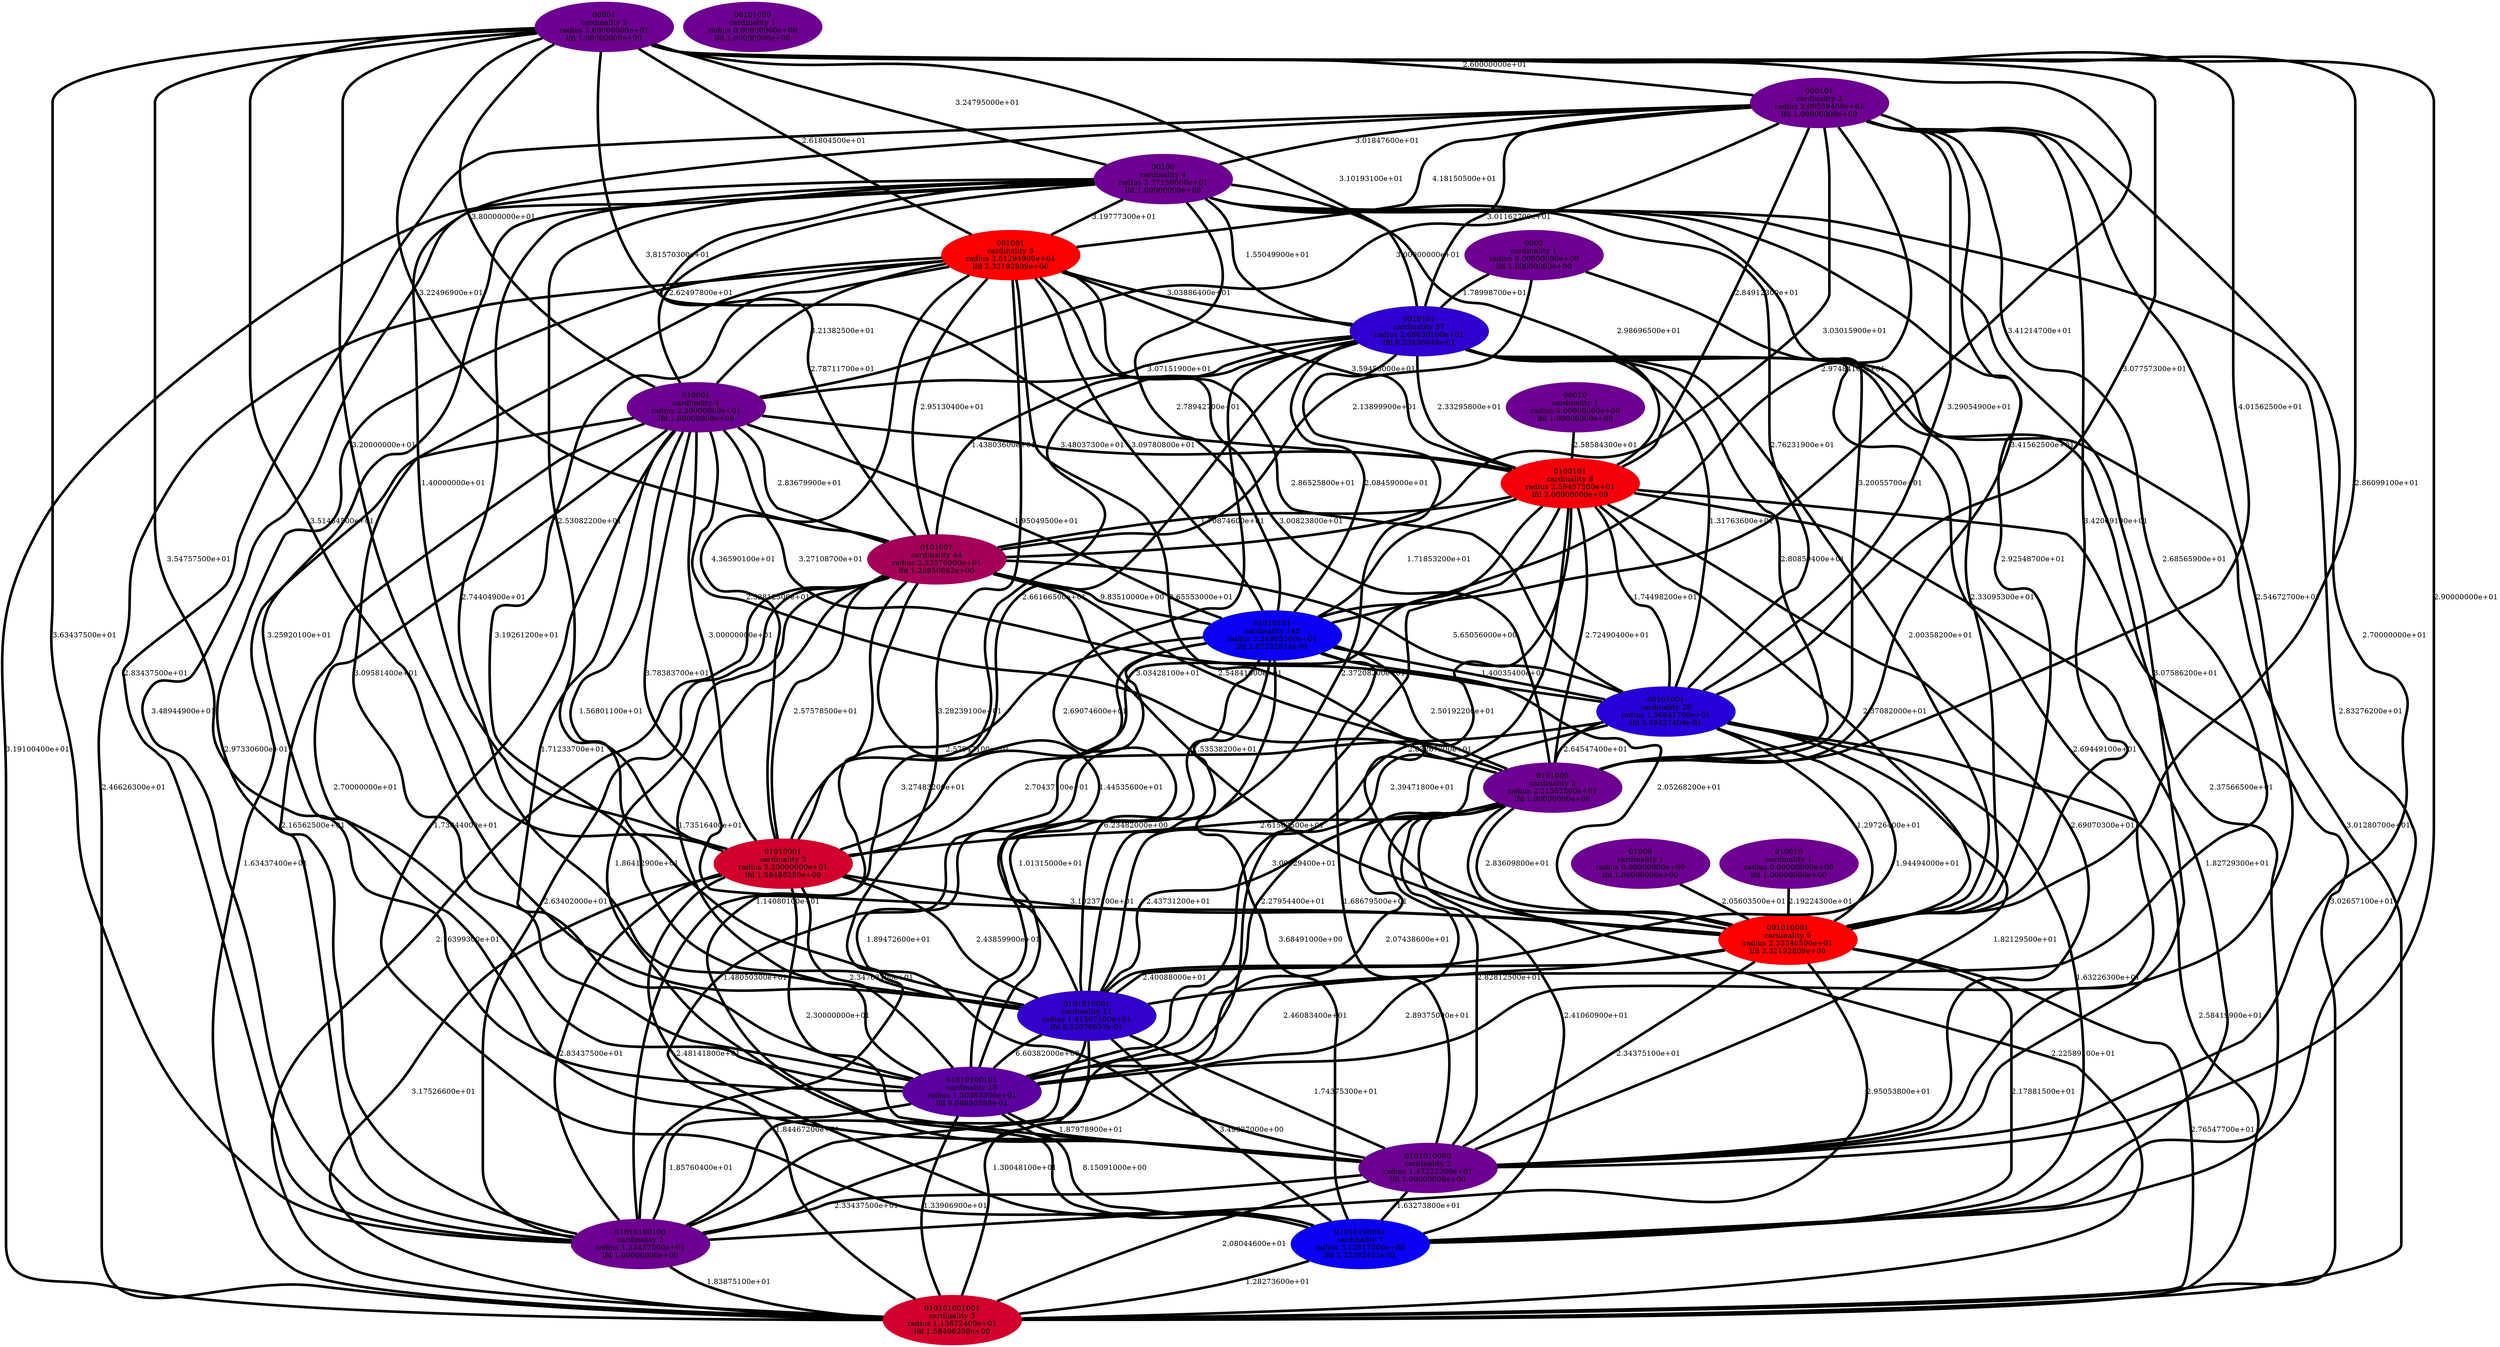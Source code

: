graph parent_cardinality_optimal_17 {
    edge[style=solid, penwidth="5", labeldistance="10"]
    0010101 [label="0010101\ncardinality 57\nradius 2.66630100e+01\nlfd 6.23436649e-01", color="#2F00CF", style="filled"]
    01010001 [label="01010001\ncardinality 3\nradius 2.20000000e+01\nlfd 1.58496250e+00", color="#D1002D", style="filled"]
    010101001001 [label="010101001001\ncardinality 3\nradius 1.13672400e+01\nlfd 1.58496250e+00", color="#D1002D", style="filled"]
    001010001 [label="001010001\ncardinality 5\nradius 2.33340500e+01\nlfd 2.32192809e+00", color="#FC0002", style="filled"]
    00101000 [label="00101000\ncardinality 1\nradius 0.00000000e+00\nlfd 1.00000000e+00", color="#6D0091", style="filled"]
    00010 [label="00010\ncardinality 1\nradius 0.00000000e+00\nlfd 1.00000000e+00", color="#6D0091", style="filled"]
    0100101 [label="0100101\ncardinality 8\nradius 2.59457300e+01\nlfd 2.00000000e+00", color="#F3000B", style="filled"]
    0101010000 [label="0101010000\ncardinality 2\nradius 1.47222200e+01\nlfd 1.00000000e+00", color="#6D0091", style="filled"]
    00100 [label="00100\ncardinality 4\nradius 2.77156600e+01\nlfd 1.00000000e+00", color="#6D0091", style="filled"]
    001001 [label="001001\ncardinality 5\nradius 2.61294900e+01\nlfd 2.32192809e+00", color="#FC0002", style="filled"]
    0101010001 [label="0101010001\ncardinality 11\nradius 1.41507100e+01\nlfd 6.52076697e-01", color="#3300CB", style="filled"]
    010001 [label="010001\ncardinality 4\nradius 2.20000000e+01\nlfd 1.00000000e+00", color="#6D0091", style="filled"]
    01000 [label="01000\ncardinality 1\nradius 0.00000000e+00\nlfd 1.00000000e+00", color="#6D0091", style="filled"]
    0101001 [label="0101001\ncardinality 44\nradius 2.32570900e+01\nlfd 1.28950662e+00", color="#A4005A", style="filled"]
    00101001 [label="00101001\ncardinality 28\nradius 1.56641700e+01\nlfd 5.59427409e-01", color="#2700D7", style="filled"]
    01010100100 [label="01010100100\ncardinality 2\nradius 1.23437500e+01\nlfd 1.00000000e+00", color="#6D0091", style="filled"]
    000101 [label="000101\ncardinality 2\nradius 2.09539400e+01\nlfd 1.00000000e+00", color="#6D0091", style="filled"]
    01010100001 [label="01010100001\ncardinality 7\nradius 3.12917000e+00\nlfd 2.22392421e-01", color="#0C00F2", style="filled"]
    00001 [label="00001\ncardinality 2\nradius 2.60000000e+01\nlfd 1.00000000e+00", color="#6D0091", style="filled"]
    0000 [label="0000\ncardinality 1\nradius 0.00000000e+00\nlfd 1.00000000e+00", color="#6D0091", style="filled"]
    010010 [label="010010\ncardinality 1\nradius 0.00000000e+00\nlfd 1.00000000e+00", color="#6D0091", style="filled"]
    01010101 [label="01010101\ncardinality 142\nradius 2.24865200e+01\nlfd 2.07232614e-01", color="#0C00F2", style="filled"]
    0101000 [label="0101000\ncardinality 2\nradius 2.21562500e+01\nlfd 1.00000000e+00", color="#6D0091", style="filled"]
    01010100101 [label="01010100101\ncardinality 15\nradius 1.50383300e+01\nlfd 9.06890596e-01", color="#5C00A2", style="filled"]
    0101010000 -- 01010100001 [label="1.63273800e+01"]
    000101 -- 0010101 [label="3.01162700e+01"]
    0101000 -- 01010100100 [label="2.89375000e+01"]
    01010101 -- 010101001001 [label="1.48050300e+01"]
    0101000 -- 001010001 [label="2.83609800e+01"]
    001001 -- 001010001 [label="2.65553000e+01"]
    0101010000 -- 01010100100 [label="2.33437500e+01"]
    001001 -- 0010101 [label="3.03886400e+01"]
    01010100100 -- 010101001001 [label="1.83875100e+01"]
    00101001 -- 01010100101 [label="2.27954400e+01"]
    00100 -- 0101000 [label="3.20055700e+01"]
    010001 -- 01010100100 [label="2.16562500e+01"]
    00001 -- 01010001 [label="3.20000000e+01"]
    00001 -- 001001 [label="2.61804500e+01"]
    0100101 -- 00101001 [label="1.74498200e+01"]
    00001 -- 01010100101 [label="3.54757500e+01"]
    001010001 -- 010101001001 [label="2.76547700e+01"]
    01010101 -- 01010100001 [label="3.68491000e+00"]
    0010101 -- 001010001 [label="2.00358200e+01"]
    001001 -- 0101010001 [label="3.19261200e+01"]
    01010001 -- 001010001 [label="3.10237100e+01"]
    0101010001 -- 01010100100 [label="1.84467200e+01"]
    00101001 -- 001010001 [label="1.29726400e+01"]
    00001 -- 00100 [label="3.24795000e+01"]
    00101001 -- 0101010001 [label="1.94494000e+01"]
    0000 -- 0101001 [label="2.13899900e+01"]
    00100 -- 0100101 [label="2.98696500e+01"]
    01010101 -- 01010001 [label="2.57947100e+01"]
    01010001 -- 0101010000 [label="2.30000000e+01"]
    000101 -- 01010100100 [label="2.83437500e+01"]
    010001 -- 0101000 [label="2.52812500e+01"]
    0101001 -- 0101010000 [label="1.86412900e+01"]
    001010001 -- 0101010000 [label="2.34375100e+01"]
    00100 -- 001001 [label="3.19777300e+01"]
    00101001 -- 0101000 [label="2.64547400e+01"]
    01010001 -- 01010100101 [label="2.34763100e+01"]
    000101 -- 0101010000 [label="2.70000000e+01"]
    00001 -- 0101001 [label="3.22496900e+01"]
    00100 -- 00101001 [label="2.76231900e+01"]
    001010001 -- 0101010001 [label="2.40088000e+01"]
    0010101 -- 00101001 [label="1.31763600e+01"]
    00101001 -- 010101001001 [label="2.58419900e+01"]
    01010101 -- 00101001 [label="1.40035400e+01"]
    0101001 -- 010101001001 [label="2.16399300e+01"]
    01010101 -- 001010001 [label="2.05268200e+01"]
    001001 -- 0101001 [label="2.95130400e+01"]
    01010101 -- 0101010000 [label="1.68679500e+01"]
    001001 -- 01010001 [label="4.36590100e+01"]
    00100 -- 0101010001 [label="2.74404900e+01"]
    0010101 -- 0101010000 [label="2.69449100e+01"]
    0100101 -- 0101001 [label="1.70874600e+01"]
    0010101 -- 01010100001 [label="2.37566500e+01"]
    01010100101 -- 0101010000 [label="1.87978900e+01"]
    001001 -- 00101001 [label="2.86525800e+01"]
    0100101 -- 01010100101 [label="2.39471800e+01"]
    01010100001 -- 010101001001 [label="1.28273600e+01"]
    01010100101 -- 010101001001 [label="1.33906900e+01"]
    010001 -- 001010001 [label="3.78383700e+01"]
    000101 -- 0101010001 [label="2.68565900e+01"]
    0101000 -- 01010100101 [label="2.07438600e+01"]
    000101 -- 00100 [label="3.01847600e+01"]
    010010 -- 001010001 [label="2.19224300e+01"]
    00001 -- 0100101 [label="3.81570300e+01"]
    010001 -- 0101010000 [label="2.70000000e+01"]
    00001 -- 0101010001 [label="3.51434500e+01"]
    01010101 -- 0101000 [label="2.50192200e+01"]
    0101001 -- 01010101 [label="9.83510000e+00"]
    001001 -- 01010100101 [label="3.09581400e+01"]
    01010101 -- 01010100101 [label="1.01315000e+01"]
    001001 -- 01010100100 [label="2.97330600e+01"]
    00001 -- 01010100100 [label="3.63437500e+01"]
    00100 -- 0101010000 [label="3.07586200e+01"]
    0101001 -- 00101001 [label="5.65056000e+00"]
    001001 -- 01010101 [label="3.09780800e+01"]
    000101 -- 0100101 [label="2.84912300e+01"]
    0010101 -- 0101010001 [label="2.37208200e+01"]
    00001 -- 000101 [label="2.60000000e+01"]
    01000 -- 001010001 [label="2.05603500e+01"]
    0010101 -- 010001 [label="3.07151900e+01"]
    0010101 -- 0101001 [label="1.43803600e+01"]
    00001 -- 001010001 [label="2.86099100e+01"]
    0101000 -- 0101010000 [label="2.82812500e+01"]
    01010001 -- 010101001001 [label="3.17526600e+01"]
    000101 -- 010001 [label="3.00000000e+01"]
    010001 -- 0100101 [label="3.48037300e+01"]
    0100101 -- 01010001 [label="3.03428100e+01"]
    0101000 -- 010101001001 [label="2.22589100e+01"]
    0101010001 -- 010101001001 [label="1.30048100e+01"]
    001010001 -- 01010100100 [label="2.95053800e+01"]
    0010101 -- 01010100101 [label="2.69074600e+01"]
    010001 -- 0101001 [label="2.83679900e+01"]
    00010 -- 0100101 [label="2.58584300e+01"]
    01010001 -- 01010100001 [label="2.48141800e+01"]
    0101001 -- 0101000 [label="2.54841000e+01"]
    00001 -- 00101001 [label="3.07757300e+01"]
    0101000 -- 0101010001 [label="2.43731200e+01"]
    0100101 -- 01010101 [label="1.71853200e+01"]
    00001 -- 0010101 [label="3.10193100e+01"]
    000101 -- 01010101 [label="2.97484100e+01"]
    000101 -- 01010100101 [label="2.54672700e+01"]
    00100 -- 01010101 [label="2.78942700e+01"]
    0101001 -- 01010100100 [label="2.63402000e+01"]
    00001 -- 010001 [label="3.80000000e+01"]
    00001 -- 0101000 [label="4.01562500e+01"]
    00001 -- 0101010000 [label="2.90000000e+01"]
    00100 -- 01010100100 [label="3.48944900e+01"]
    0101000 -- 01010100001 [label="2.41060900e+01"]
    0101001 -- 001010001 [label="1.53538200e+01"]
    000101 -- 01010001 [label="1.40000000e+01"]
    001001 -- 0100101 [label="3.59450000e+01"]
    00101001 -- 01010100001 [label="1.63226300e+01"]
    0010101 -- 01010101 [label="2.08459000e+01"]
    00100 -- 010001 [label="2.62497800e+01"]
    00100 -- 0010101 [label="1.55049900e+01"]
    010001 -- 010101001001 [label="1.63437400e+01"]
    01010100101 -- 01010100100 [label="1.85760400e+01"]
    0100101 -- 0101000 [label="2.72490400e+01"]
    010001 -- 0101010001 [label="1.56801100e+01"]
    0100101 -- 0101010001 [label="2.03267200e+01"]
    00100 -- 001010001 [label="2.92548700e+01"]
    00100 -- 01010100001 [label="2.83276200e+01"]
    0010101 -- 01010100100 [label="3.27483200e+01"]
    000101 -- 001010001 [label="3.42069100e+01"]
    01010101 -- 01010100100 [label="1.89472600e+01"]
    0000 -- 001010001 [label="2.33095300e+01"]
    00001 -- 01010101 [label="3.41214700e+01"]
    001001 -- 0101000 [label="3.00823800e+01"]
    001001 -- 0101010000 [label="3.28239100e+01"]
    0101000 -- 01010001 [label="2.61562500e+01"]
    0100101 -- 01010100001 [label="1.82729300e+01"]
    0100101 -- 01010100100 [label="3.09929400e+01"]
    010001 -- 01010100101 [label="1.71233700e+01"]
    000101 -- 0101000 [label="3.41562500e+01"]
    0101010000 -- 010101001001 [label="2.08044600e+01"]
    0100101 -- 010101001001 [label="3.02657100e+01"]
    010001 -- 01010101 [label="1.95049500e+01"]
    0000 -- 0010101 [label="1.78998700e+01"]
    00100 -- 010101001001 [label="3.19100400e+01"]
    010001 -- 01010100001 [label="1.73044000e+01"]
    0010101 -- 0101000 [label="2.80859400e+01"]
    010001 -- 00101001 [label="3.27108700e+01"]
    00100 -- 01010001 [label="2.53082200e+01"]
    0101001 -- 01010001 [label="2.57578500e+01"]
    00100 -- 0101001 [label="2.78711700e+01"]
    0100101 -- 0101010000 [label="2.69070300e+01"]
    00100 -- 01010100101 [label="3.25920100e+01"]
    0101010001 -- 01010100001 [label="3.49327000e+00"]
    0100101 -- 001010001 [label="2.37082000e+01"]
    000101 -- 00101001 [label="3.29054900e+01"]
    0101010001 -- 01010100101 [label="6.60382000e+00"]
    0010101 -- 01010001 [label="2.66166500e+01"]
    010001 -- 01010001 [label="3.00000000e+01"]
    01010001 -- 01010100100 [label="2.83437500e+01"]
    000101 -- 001001 [label="4.18150500e+01"]
    01010101 -- 0101010001 [label="6.23482000e+00"]
    001010001 -- 01010100001 [label="2.17881500e+01"]
    0101001 -- 01010100101 [label="1.73516400e+01"]
    00101001 -- 0101010000 [label="1.82129500e+01"]
    01010001 -- 0101010001 [label="2.43859900e+01"]
    0010101 -- 0100101 [label="2.33295800e+01"]
    00101001 -- 01010001 [label="2.70437100e+01"]
    0101001 -- 01010100001 [label="1.14080100e+01"]
    01010100101 -- 01010100001 [label="8.15091000e+00"]
    0101001 -- 0101010001 [label="1.44535600e+01"]
    001001 -- 010001 [label="3.21382500e+01"]
    0101010001 -- 0101010000 [label="1.74375300e+01"]
    0010101 -- 010101001001 [label="3.01280700e+01"]
    000101 -- 0101001 [label="3.03015900e+01"]
    001010001 -- 01010100101 [label="2.46083400e+01"]
    001001 -- 010101001001 [label="2.46626300e+01"]
}
